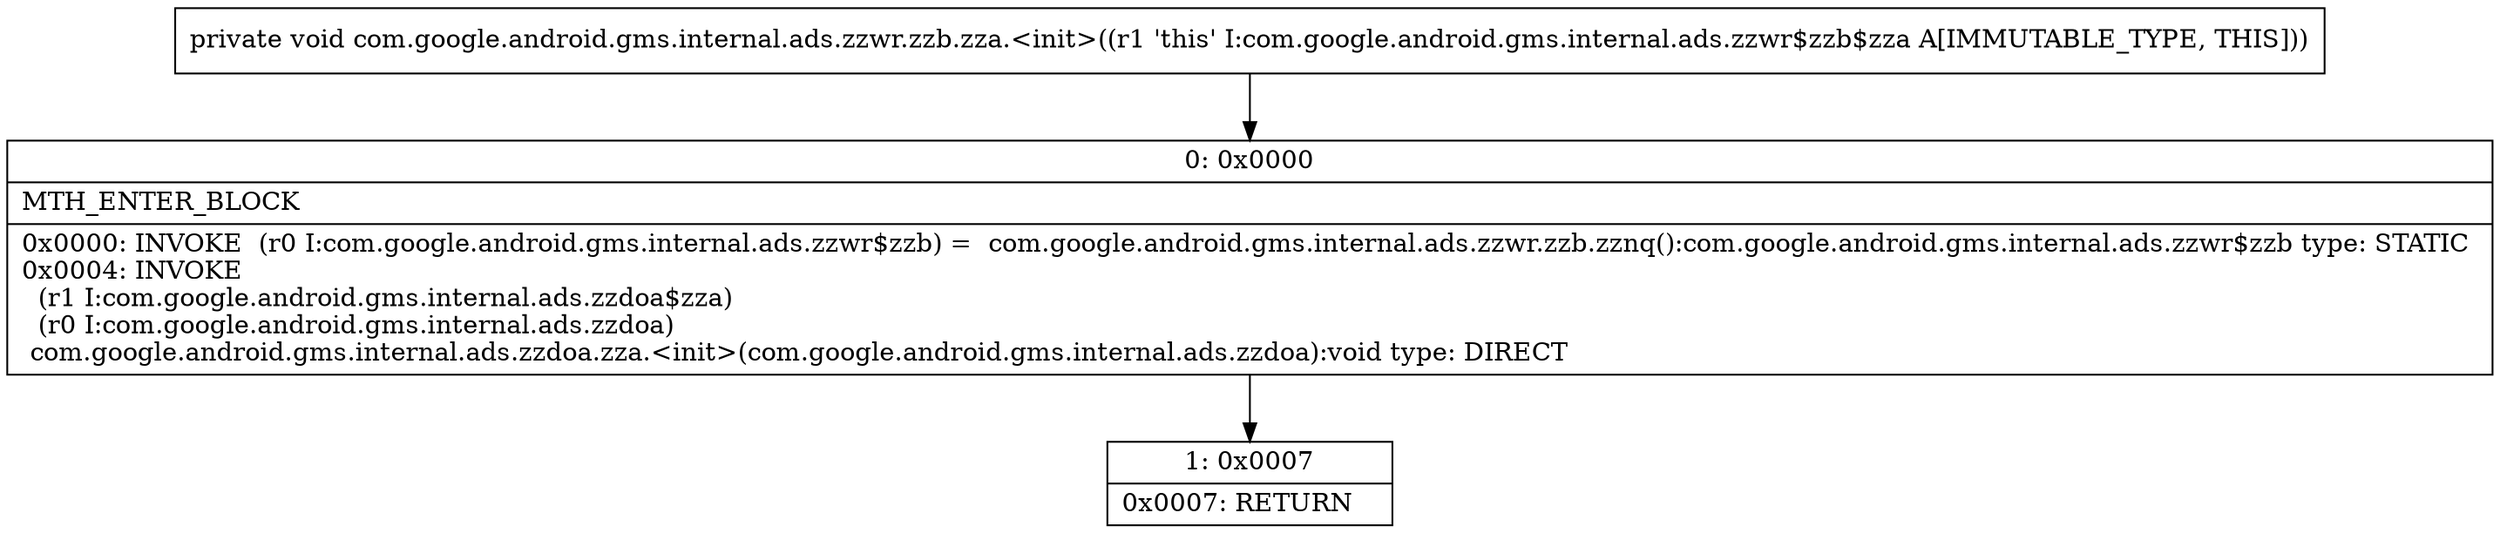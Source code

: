 digraph "CFG forcom.google.android.gms.internal.ads.zzwr.zzb.zza.\<init\>()V" {
Node_0 [shape=record,label="{0\:\ 0x0000|MTH_ENTER_BLOCK\l|0x0000: INVOKE  (r0 I:com.google.android.gms.internal.ads.zzwr$zzb) =  com.google.android.gms.internal.ads.zzwr.zzb.zznq():com.google.android.gms.internal.ads.zzwr$zzb type: STATIC \l0x0004: INVOKE  \l  (r1 I:com.google.android.gms.internal.ads.zzdoa$zza)\l  (r0 I:com.google.android.gms.internal.ads.zzdoa)\l com.google.android.gms.internal.ads.zzdoa.zza.\<init\>(com.google.android.gms.internal.ads.zzdoa):void type: DIRECT \l}"];
Node_1 [shape=record,label="{1\:\ 0x0007|0x0007: RETURN   \l}"];
MethodNode[shape=record,label="{private void com.google.android.gms.internal.ads.zzwr.zzb.zza.\<init\>((r1 'this' I:com.google.android.gms.internal.ads.zzwr$zzb$zza A[IMMUTABLE_TYPE, THIS])) }"];
MethodNode -> Node_0;
Node_0 -> Node_1;
}

